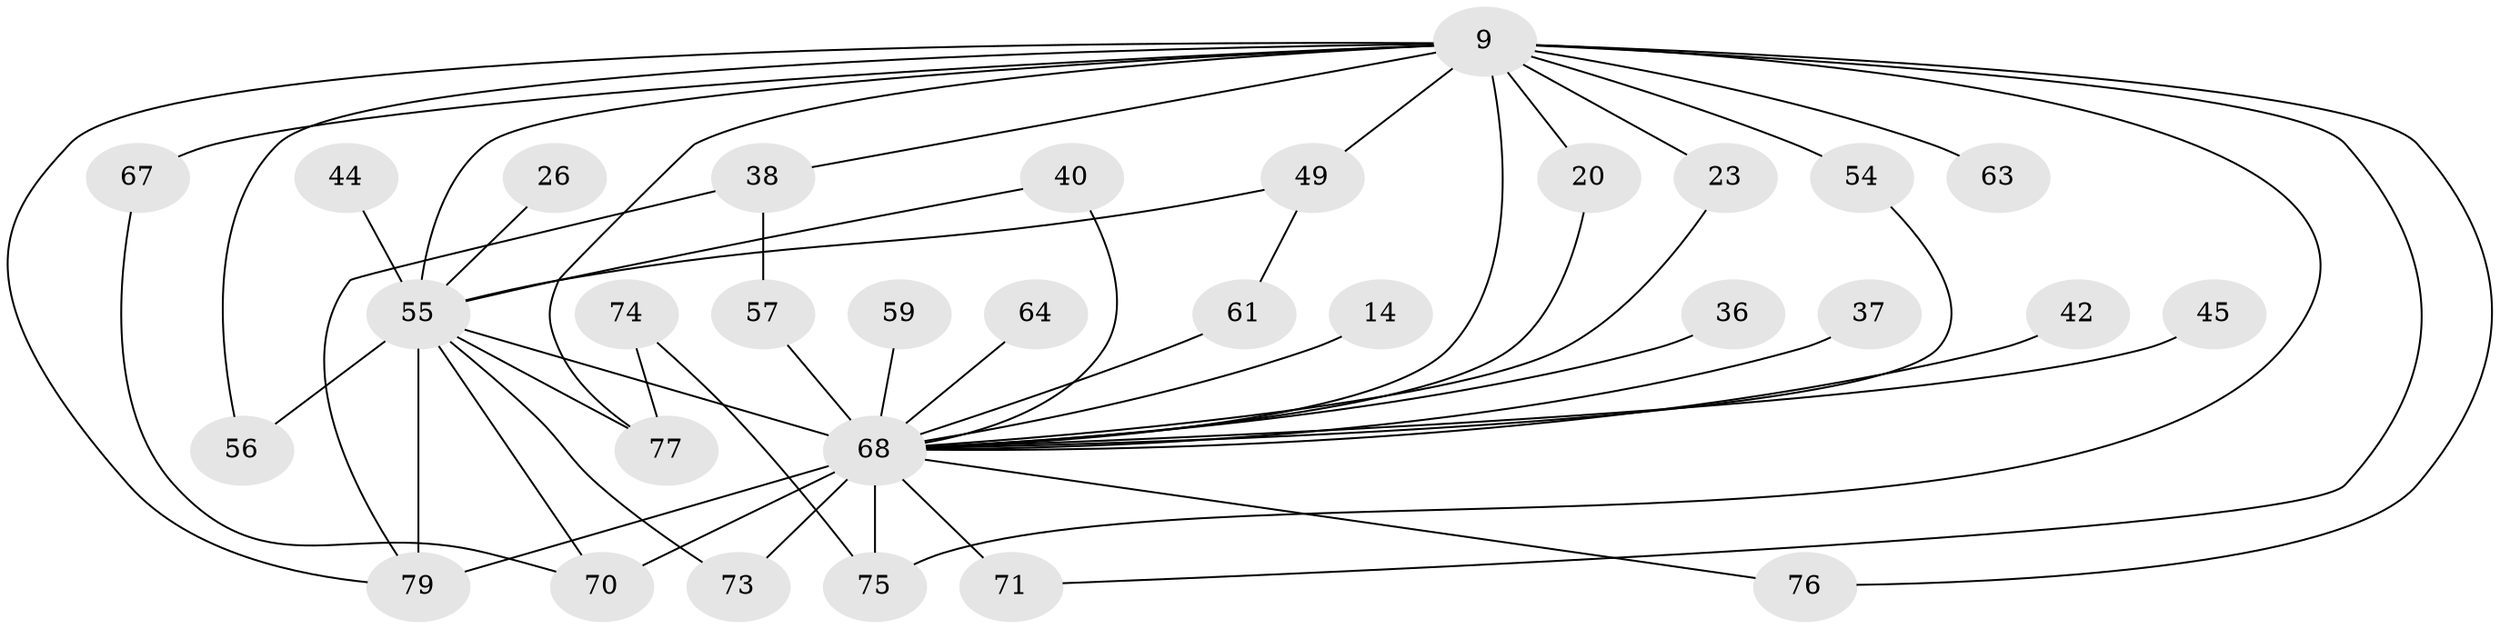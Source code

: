// original degree distribution, {13: 0.012658227848101266, 21: 0.0379746835443038, 16: 0.012658227848101266, 25: 0.012658227848101266, 15: 0.02531645569620253, 19: 0.012658227848101266, 17: 0.012658227848101266, 6: 0.012658227848101266, 3: 0.17721518987341772, 5: 0.06329113924050633, 2: 0.5443037974683544, 4: 0.0759493670886076}
// Generated by graph-tools (version 1.1) at 2025/47/03/04/25 21:47:47]
// undirected, 31 vertices, 50 edges
graph export_dot {
graph [start="1"]
  node [color=gray90,style=filled];
  9 [super="+2"];
  14;
  20;
  23;
  26;
  36;
  37;
  38;
  40;
  42;
  44;
  45;
  49 [super="+19+41"];
  54 [super="+48+29+32"];
  55 [super="+28+6+8"];
  56;
  57 [super="+53"];
  59;
  61;
  63;
  64;
  67 [super="+66"];
  68 [super="+24+7+30+21"];
  70 [super="+35"];
  71 [super="+69"];
  73 [super="+52"];
  74;
  75 [super="+62"];
  76;
  77 [super="+27+46"];
  79 [super="+78+72"];
  9 -- 20;
  9 -- 38;
  9 -- 63 [weight=2];
  9 -- 76;
  9 -- 67 [weight=2];
  9 -- 23;
  9 -- 49 [weight=3];
  9 -- 56;
  9 -- 77;
  9 -- 68 [weight=9];
  9 -- 54 [weight=4];
  9 -- 55 [weight=9];
  9 -- 75;
  9 -- 71 [weight=2];
  9 -- 79 [weight=2];
  14 -- 68 [weight=2];
  20 -- 68;
  23 -- 68;
  26 -- 55 [weight=2];
  36 -- 68 [weight=2];
  37 -- 68 [weight=2];
  38 -- 57;
  38 -- 79;
  40 -- 68;
  40 -- 55;
  42 -- 68;
  44 -- 55 [weight=2];
  45 -- 68;
  49 -- 61;
  49 -- 55 [weight=2];
  54 -- 68 [weight=3];
  55 -- 68 [weight=21];
  55 -- 73;
  55 -- 56;
  55 -- 77 [weight=3];
  55 -- 70;
  55 -- 79 [weight=6];
  57 -- 68 [weight=3];
  59 -- 68;
  61 -- 68;
  64 -- 68 [weight=2];
  67 -- 70;
  68 -- 70 [weight=3];
  68 -- 71 [weight=3];
  68 -- 75 [weight=4];
  68 -- 76;
  68 -- 73 [weight=2];
  68 -- 79 [weight=6];
  74 -- 77;
  74 -- 75;
}
